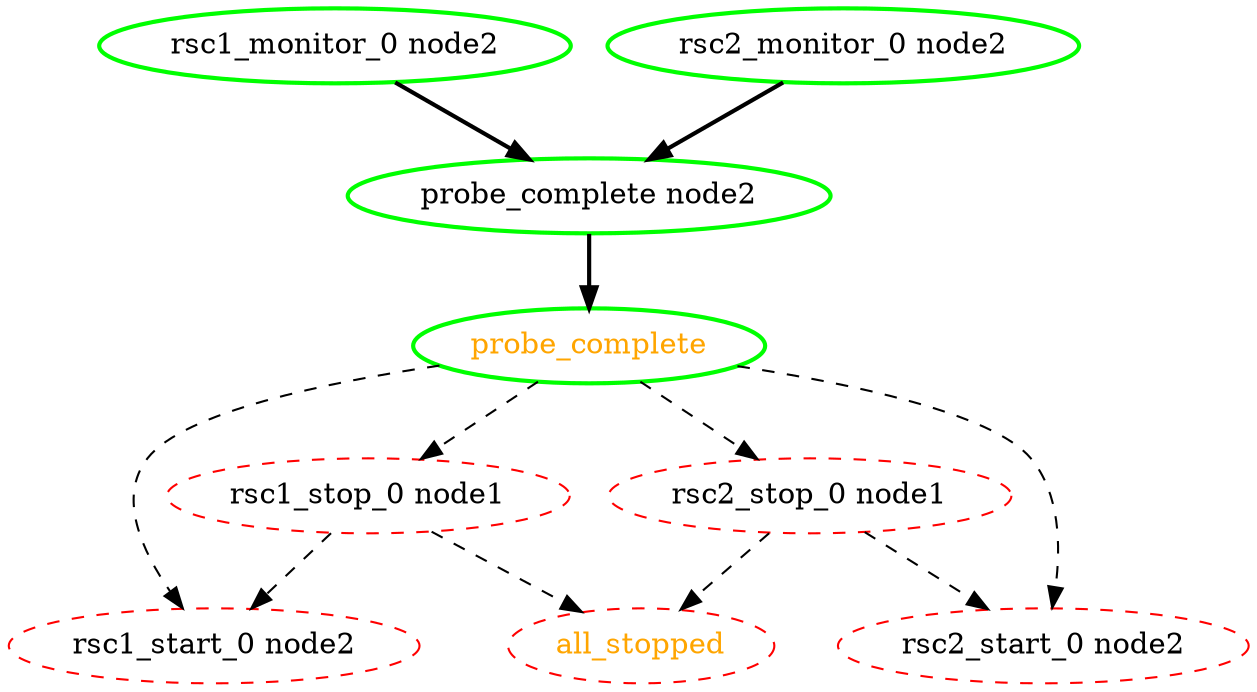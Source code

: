  digraph "g" {
"all_stopped" [ style=dashed color="red" fontcolor="orange"  ]
"probe_complete node2" -> "probe_complete" [ style = bold]
"probe_complete node2" [ style=bold color="green" fontcolor="black" ]
"probe_complete" -> "rsc1_start_0 node2" [ style = dashed]
"probe_complete" -> "rsc1_stop_0 node1" [ style = dashed]
"probe_complete" -> "rsc2_start_0 node2" [ style = dashed]
"probe_complete" -> "rsc2_stop_0 node1" [ style = dashed]
"probe_complete" [ style=bold color="green" fontcolor="orange" ]
"rsc1_monitor_0 node2" -> "probe_complete node2" [ style = bold]
"rsc1_monitor_0 node2" [ style=bold color="green" fontcolor="black" ]
"rsc1_start_0 node2" [ style=dashed color="red" fontcolor="black"  ]
"rsc1_stop_0 node1" -> "all_stopped" [ style = dashed]
"rsc1_stop_0 node1" -> "rsc1_start_0 node2" [ style = dashed]
"rsc1_stop_0 node1" [ style=dashed color="red" fontcolor="black"  ]
"rsc2_monitor_0 node2" -> "probe_complete node2" [ style = bold]
"rsc2_monitor_0 node2" [ style=bold color="green" fontcolor="black" ]
"rsc2_start_0 node2" [ style=dashed color="red" fontcolor="black"  ]
"rsc2_stop_0 node1" -> "all_stopped" [ style = dashed]
"rsc2_stop_0 node1" -> "rsc2_start_0 node2" [ style = dashed]
"rsc2_stop_0 node1" [ style=dashed color="red" fontcolor="black"  ]
}
